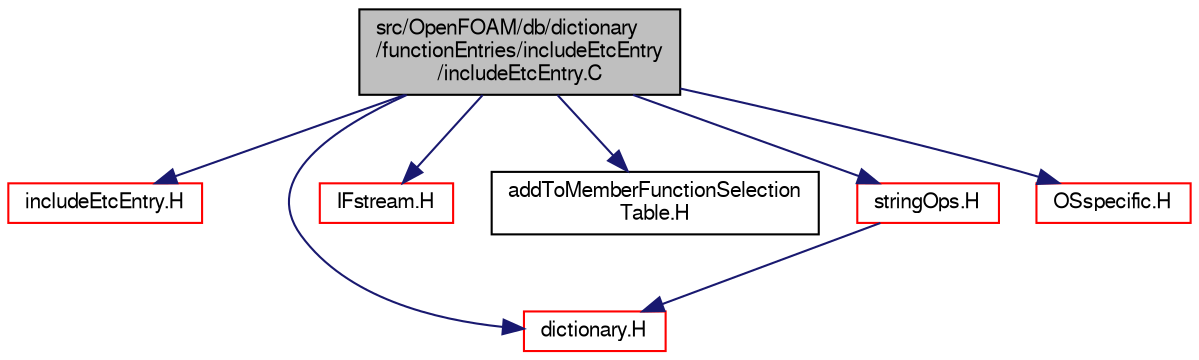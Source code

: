 digraph "src/OpenFOAM/db/dictionary/functionEntries/includeEtcEntry/includeEtcEntry.C"
{
  bgcolor="transparent";
  edge [fontname="FreeSans",fontsize="10",labelfontname="FreeSans",labelfontsize="10"];
  node [fontname="FreeSans",fontsize="10",shape=record];
  Node0 [label="src/OpenFOAM/db/dictionary\l/functionEntries/includeEtcEntry\l/includeEtcEntry.C",height=0.2,width=0.4,color="black", fillcolor="grey75", style="filled", fontcolor="black"];
  Node0 -> Node1 [color="midnightblue",fontsize="10",style="solid",fontname="FreeSans"];
  Node1 [label="includeEtcEntry.H",height=0.2,width=0.4,color="red",URL="$a08858.html"];
  Node0 -> Node58 [color="midnightblue",fontsize="10",style="solid",fontname="FreeSans"];
  Node58 [label="dictionary.H",height=0.2,width=0.4,color="red",URL="$a08804.html"];
  Node0 -> Node75 [color="midnightblue",fontsize="10",style="solid",fontname="FreeSans"];
  Node75 [label="IFstream.H",height=0.2,width=0.4,color="red",URL="$a09059.html"];
  Node0 -> Node79 [color="midnightblue",fontsize="10",style="solid",fontname="FreeSans"];
  Node79 [label="addToMemberFunctionSelection\lTable.H",height=0.2,width=0.4,color="black",URL="$a09275.html",tooltip="Macros for easy insertion into member function selection tables. "];
  Node0 -> Node80 [color="midnightblue",fontsize="10",style="solid",fontname="FreeSans"];
  Node80 [label="stringOps.H",height=0.2,width=0.4,color="red",URL="$a12656.html"];
  Node80 -> Node58 [color="midnightblue",fontsize="10",style="solid",fontname="FreeSans"];
  Node0 -> Node81 [color="midnightblue",fontsize="10",style="solid",fontname="FreeSans"];
  Node81 [label="OSspecific.H",height=0.2,width=0.4,color="red",URL="$a10370.html",tooltip="Functions used by OpenFOAM that are specific to POSIX compliant operating systems and need to be repl..."];
}
